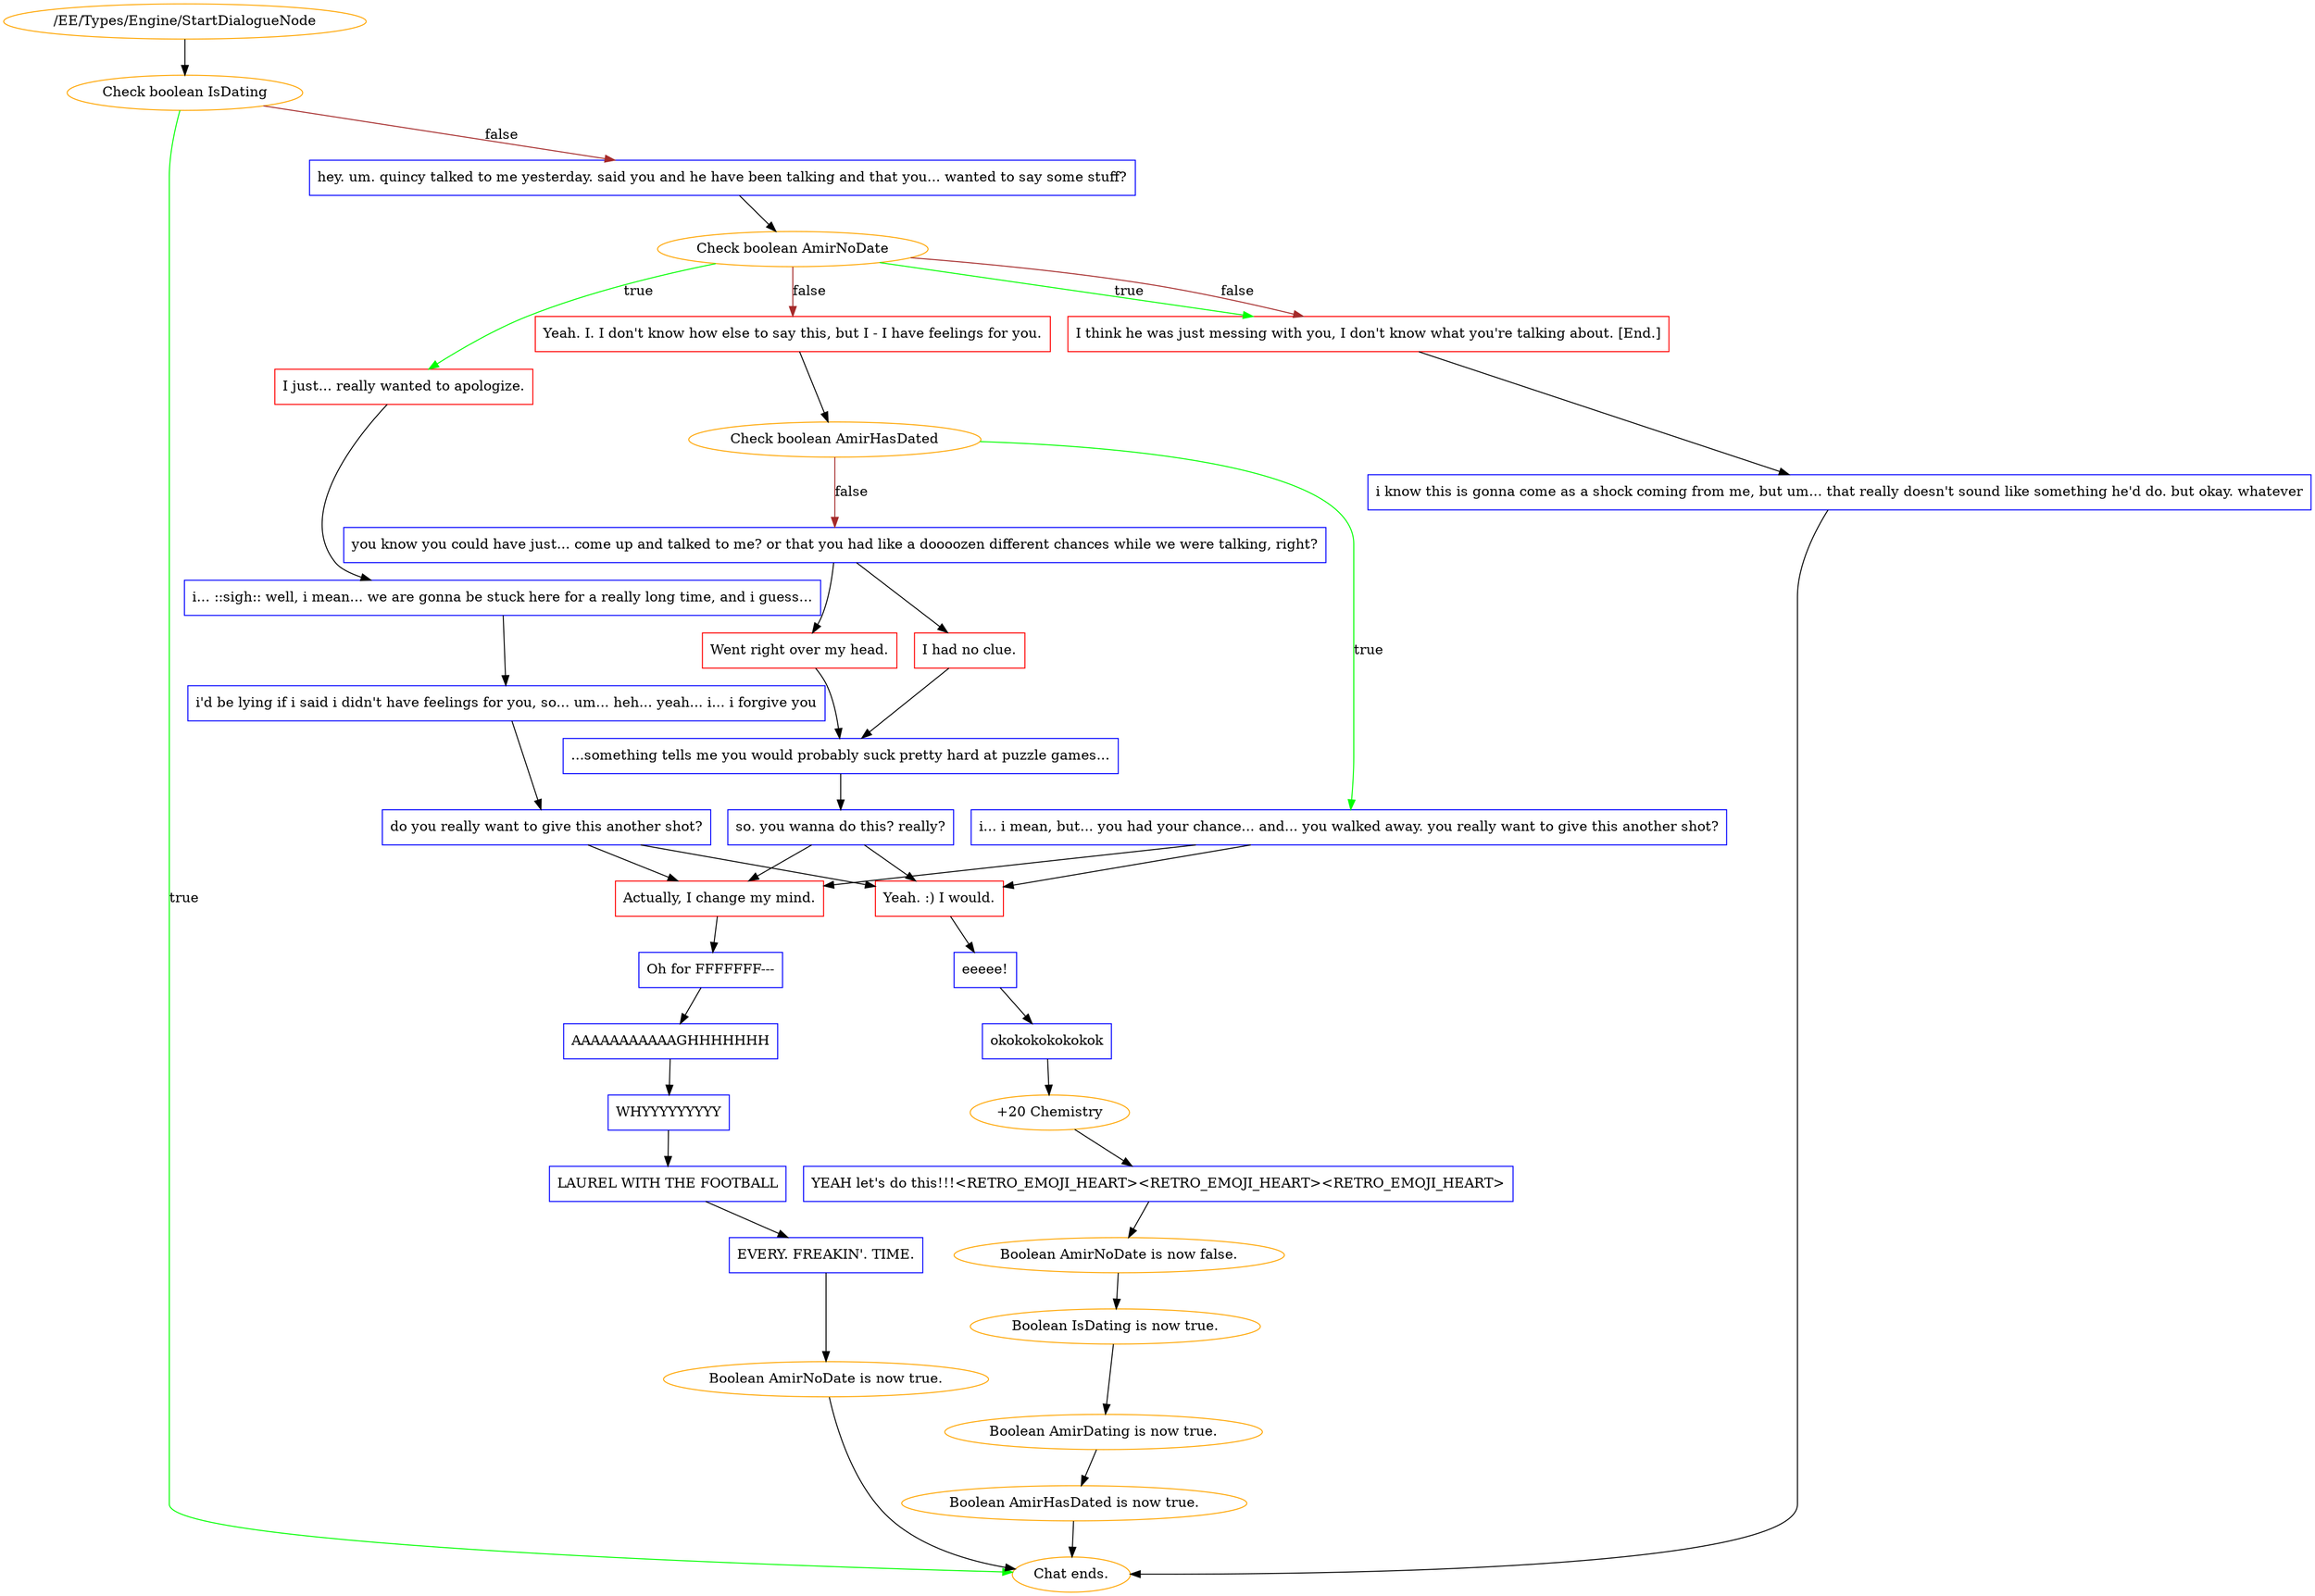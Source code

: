 digraph {
	3527 [label="/EE/Types/Engine/StartDialogueNode",color=orange];
		3527 -> 3528;
	3528 [label="Check boolean IsDating",color=orange];
		3528 -> "Chat ends." [label=true,color=green];
		3528 -> 3530 [label=false,color=brown];
	"Chat ends." [color=orange];
	3530 [label="hey. um. quincy talked to me yesterday. said you and he have been talking and that you... wanted to say some stuff?",shape=box,color=blue];
		3530 -> 3531;
	3531 [label="Check boolean AmirNoDate",color=orange];
		3531 -> 3532 [label=true,color=green];
		3531 -> 3534 [label=true,color=green];
		3531 -> 3533 [label=false,color=brown];
		3531 -> 3534 [label=false,color=brown];
	3532 [label="I just... really wanted to apologize.",shape=box,color=red];
		3532 -> 3538;
	3534 [label="I think he was just messing with you, I don't know what you're talking about. [End.]",shape=box,color=red];
		3534 -> 3535;
	3533 [label="Yeah. I. I don't know how else to say this, but I - I have feelings for you.",shape=box,color=red];
		3533 -> 3537;
	3538 [label="i... ::sigh:: well, i mean... we are gonna be stuck here for a really long time, and i guess...",shape=box,color=blue];
		3538 -> 3539;
	3535 [label="i know this is gonna come as a shock coming from me, but um... that really doesn't sound like something he'd do. but okay. whatever",shape=box,color=blue];
		3535 -> "Chat ends.";
	3537 [label="Check boolean AmirHasDated",color=orange];
		3537 -> 3540 [label=true,color=green];
		3537 -> 3541 [label=false,color=brown];
	3539 [label="i'd be lying if i said i didn't have feelings for you, so... um... heh... yeah... i... i forgive you",shape=box,color=blue];
		3539 -> 3542;
	"Chat ends." [color=orange];
	3540 [label="i... i mean, but... you had your chance... and... you walked away. you really want to give this another shot?",shape=box,color=blue];
		3540 -> 3547;
		3540 -> 3548;
	3541 [label="you know you could have just... come up and talked to me? or that you had like a doooozen different chances while we were talking, right?",shape=box,color=blue];
		3541 -> 3543;
		3541 -> 3544;
	3542 [label="do you really want to give this another shot?",shape=box,color=blue];
		3542 -> 3547;
		3542 -> 3548;
	3547 [label="Yeah. :) I would.",shape=box,color=red];
		3547 -> 3549;
	3548 [label="Actually, I change my mind.",shape=box,color=red];
		3548 -> 3550;
	3543 [label="I had no clue.",shape=box,color=red];
		3543 -> 3545;
	3544 [label="Went right over my head.",shape=box,color=red];
		3544 -> 3545;
	3549 [label="eeeee!",shape=box,color=blue];
		3549 -> 3551;
	3550 [label="Oh for FFFFFFF---",shape=box,color=blue];
		3550 -> 3553;
	3545 [label="...something tells me you would probably suck pretty hard at puzzle games...",shape=box,color=blue];
		3545 -> 3546;
	3551 [label="okokokokokokok",shape=box,color=blue];
		3551 -> 3559;
	3553 [label="AAAAAAAAAAAGHHHHHHH",shape=box,color=blue];
		3553 -> 3554;
	3546 [label="so. you wanna do this? really?",shape=box,color=blue];
		3546 -> 3547;
		3546 -> 3548;
	3559 [label="+20 Chemistry",color=orange];
		3559 -> 3552;
	3554 [label="WHYYYYYYYYY",shape=box,color=blue];
		3554 -> 3555;
	3552 [label="YEAH let's do this!!!<RETRO_EMOJI_HEART><RETRO_EMOJI_HEART><RETRO_EMOJI_HEART>",shape=box,color=blue];
		3552 -> 3560;
	3555 [label="LAUREL WITH THE FOOTBALL",shape=box,color=blue];
		3555 -> 3556;
	3560 [label="Boolean AmirNoDate is now false.",color=orange];
		3560 -> 3561;
	3556 [label="EVERY. FREAKIN'. TIME.",shape=box,color=blue];
		3556 -> 3557;
	3561 [label="Boolean IsDating is now true.",color=orange];
		3561 -> 3562;
	3557 [label="Boolean AmirNoDate is now true.",color=orange];
		3557 -> "Chat ends.";
	3562 [label="Boolean AmirDating is now true.",color=orange];
		3562 -> 3563;
	"Chat ends." [color=orange];
	3563 [label="Boolean AmirHasDated is now true.",color=orange];
		3563 -> "Chat ends.";
	"Chat ends." [color=orange];
}